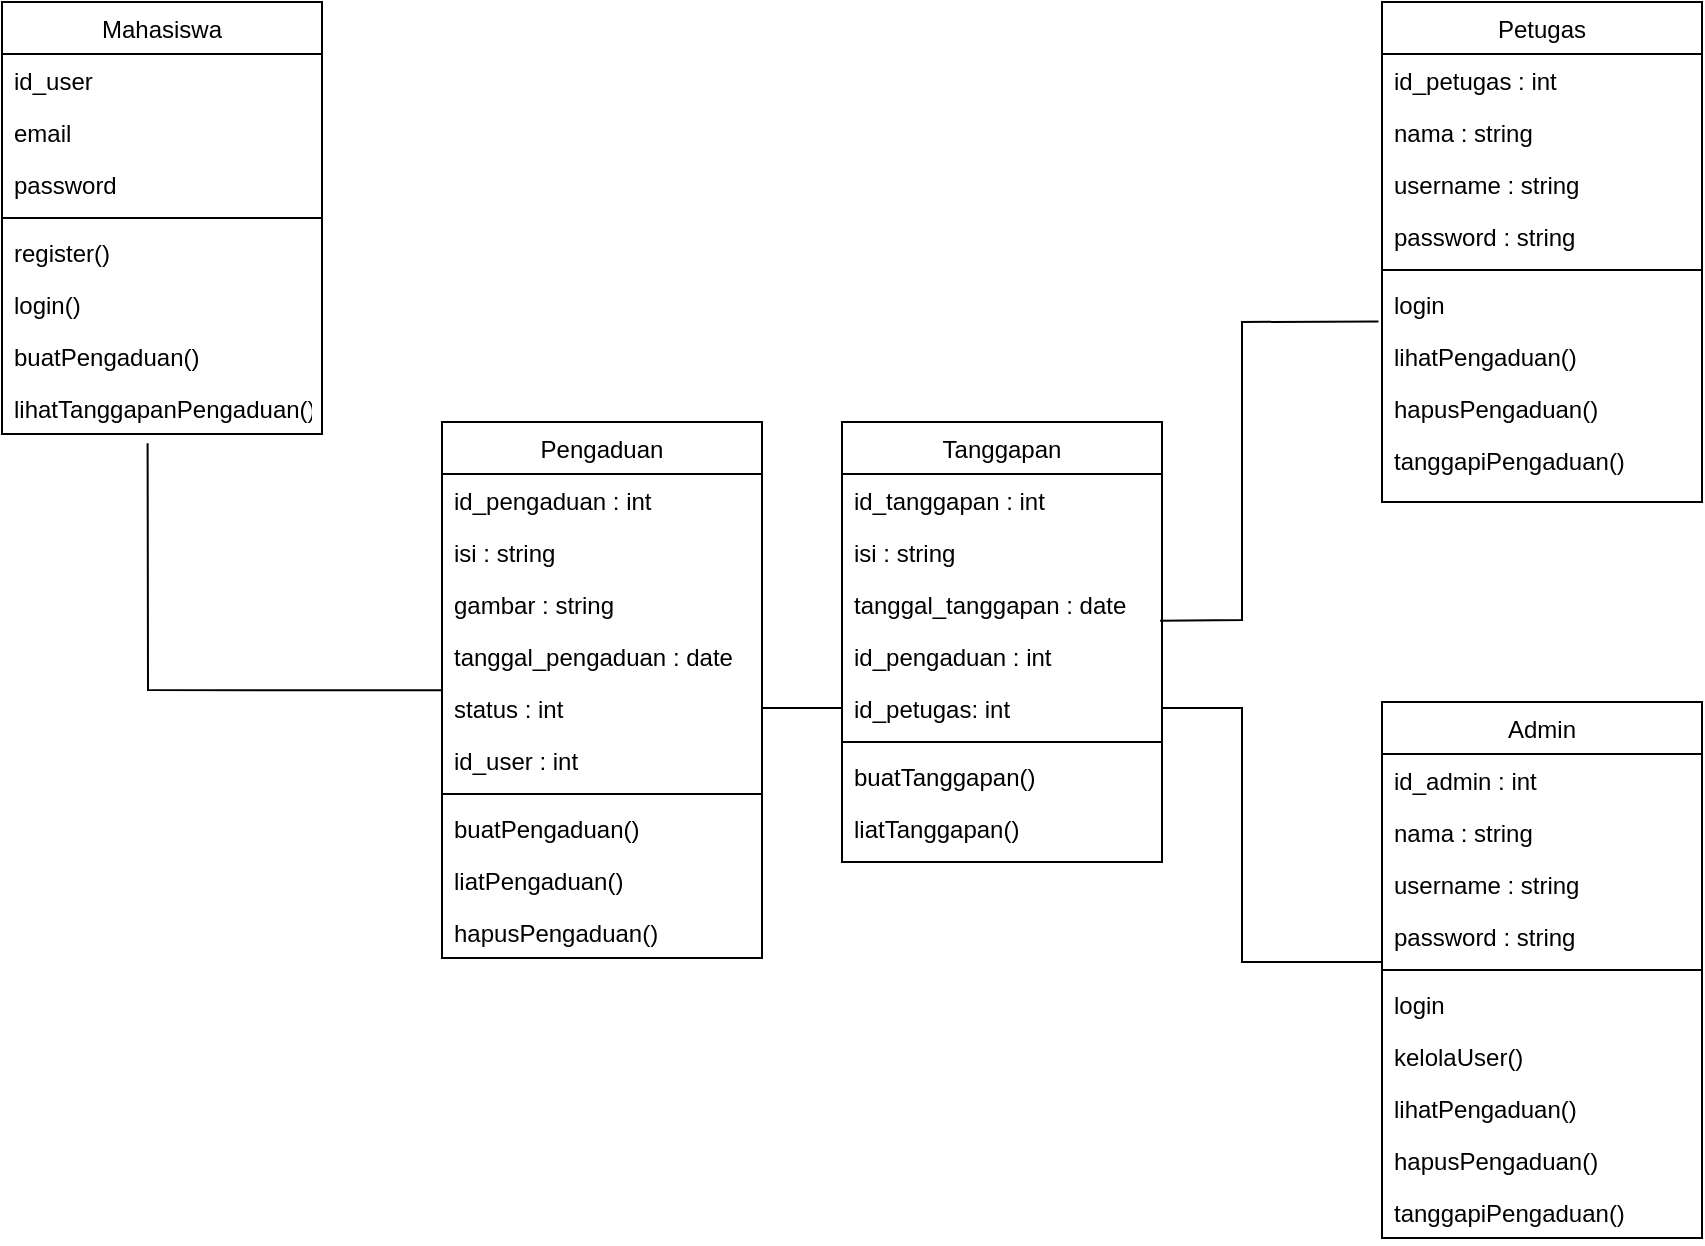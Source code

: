 <mxfile version="24.4.10" type="device">
  <diagram id="C5RBs43oDa-KdzZeNtuy" name="Page-1">
    <mxGraphModel dx="3000" dy="1591" grid="1" gridSize="10" guides="1" tooltips="1" connect="1" arrows="1" fold="1" page="1" pageScale="1" pageWidth="827" pageHeight="1169" math="0" shadow="0">
      <root>
        <mxCell id="WIyWlLk6GJQsqaUBKTNV-0" />
        <mxCell id="WIyWlLk6GJQsqaUBKTNV-1" parent="WIyWlLk6GJQsqaUBKTNV-0" />
        <mxCell id="zkfFHV4jXpPFQw0GAbJ--0" value="Mahasiswa" style="swimlane;fontStyle=0;align=center;verticalAlign=top;childLayout=stackLayout;horizontal=1;startSize=26;horizontalStack=0;resizeParent=1;resizeLast=0;collapsible=1;marginBottom=0;rounded=0;shadow=0;strokeWidth=1;" parent="WIyWlLk6GJQsqaUBKTNV-1" vertex="1">
          <mxGeometry x="330" y="250" width="160" height="216" as="geometry">
            <mxRectangle x="230" y="140" width="160" height="26" as="alternateBounds" />
          </mxGeometry>
        </mxCell>
        <mxCell id="zkfFHV4jXpPFQw0GAbJ--1" value="id_user" style="text;align=left;verticalAlign=top;spacingLeft=4;spacingRight=4;overflow=hidden;rotatable=0;points=[[0,0.5],[1,0.5]];portConstraint=eastwest;" parent="zkfFHV4jXpPFQw0GAbJ--0" vertex="1">
          <mxGeometry y="26" width="160" height="26" as="geometry" />
        </mxCell>
        <mxCell id="zkfFHV4jXpPFQw0GAbJ--2" value="email" style="text;align=left;verticalAlign=top;spacingLeft=4;spacingRight=4;overflow=hidden;rotatable=0;points=[[0,0.5],[1,0.5]];portConstraint=eastwest;rounded=0;shadow=0;html=0;" parent="zkfFHV4jXpPFQw0GAbJ--0" vertex="1">
          <mxGeometry y="52" width="160" height="26" as="geometry" />
        </mxCell>
        <mxCell id="zkfFHV4jXpPFQw0GAbJ--3" value="password" style="text;align=left;verticalAlign=top;spacingLeft=4;spacingRight=4;overflow=hidden;rotatable=0;points=[[0,0.5],[1,0.5]];portConstraint=eastwest;rounded=0;shadow=0;html=0;" parent="zkfFHV4jXpPFQw0GAbJ--0" vertex="1">
          <mxGeometry y="78" width="160" height="26" as="geometry" />
        </mxCell>
        <mxCell id="zkfFHV4jXpPFQw0GAbJ--4" value="" style="line;html=1;strokeWidth=1;align=left;verticalAlign=middle;spacingTop=-1;spacingLeft=3;spacingRight=3;rotatable=0;labelPosition=right;points=[];portConstraint=eastwest;" parent="zkfFHV4jXpPFQw0GAbJ--0" vertex="1">
          <mxGeometry y="104" width="160" height="8" as="geometry" />
        </mxCell>
        <mxCell id="zkfFHV4jXpPFQw0GAbJ--5" value="register()" style="text;align=left;verticalAlign=top;spacingLeft=4;spacingRight=4;overflow=hidden;rotatable=0;points=[[0,0.5],[1,0.5]];portConstraint=eastwest;" parent="zkfFHV4jXpPFQw0GAbJ--0" vertex="1">
          <mxGeometry y="112" width="160" height="26" as="geometry" />
        </mxCell>
        <mxCell id="MoRYSuI98xzQLLy5CGh2-0" value="login()" style="text;align=left;verticalAlign=top;spacingLeft=4;spacingRight=4;overflow=hidden;rotatable=0;points=[[0,0.5],[1,0.5]];portConstraint=eastwest;" vertex="1" parent="zkfFHV4jXpPFQw0GAbJ--0">
          <mxGeometry y="138" width="160" height="26" as="geometry" />
        </mxCell>
        <mxCell id="MoRYSuI98xzQLLy5CGh2-1" value="buatPengaduan()" style="text;align=left;verticalAlign=top;spacingLeft=4;spacingRight=4;overflow=hidden;rotatable=0;points=[[0,0.5],[1,0.5]];portConstraint=eastwest;" vertex="1" parent="zkfFHV4jXpPFQw0GAbJ--0">
          <mxGeometry y="164" width="160" height="26" as="geometry" />
        </mxCell>
        <mxCell id="MoRYSuI98xzQLLy5CGh2-2" value="lihatTanggapanPengaduan()" style="text;align=left;verticalAlign=top;spacingLeft=4;spacingRight=4;overflow=hidden;rotatable=0;points=[[0,0.5],[1,0.5]];portConstraint=eastwest;" vertex="1" parent="zkfFHV4jXpPFQw0GAbJ--0">
          <mxGeometry y="190" width="160" height="26" as="geometry" />
        </mxCell>
        <mxCell id="zkfFHV4jXpPFQw0GAbJ--17" value="Admin" style="swimlane;fontStyle=0;align=center;verticalAlign=top;childLayout=stackLayout;horizontal=1;startSize=26;horizontalStack=0;resizeParent=1;resizeLast=0;collapsible=1;marginBottom=0;rounded=0;shadow=0;strokeWidth=1;" parent="WIyWlLk6GJQsqaUBKTNV-1" vertex="1">
          <mxGeometry x="1020" y="600" width="160" height="268" as="geometry">
            <mxRectangle x="550" y="140" width="160" height="26" as="alternateBounds" />
          </mxGeometry>
        </mxCell>
        <mxCell id="zkfFHV4jXpPFQw0GAbJ--18" value="id_admin : int" style="text;align=left;verticalAlign=top;spacingLeft=4;spacingRight=4;overflow=hidden;rotatable=0;points=[[0,0.5],[1,0.5]];portConstraint=eastwest;" parent="zkfFHV4jXpPFQw0GAbJ--17" vertex="1">
          <mxGeometry y="26" width="160" height="26" as="geometry" />
        </mxCell>
        <mxCell id="zkfFHV4jXpPFQw0GAbJ--19" value="nama : string" style="text;align=left;verticalAlign=top;spacingLeft=4;spacingRight=4;overflow=hidden;rotatable=0;points=[[0,0.5],[1,0.5]];portConstraint=eastwest;rounded=0;shadow=0;html=0;" parent="zkfFHV4jXpPFQw0GAbJ--17" vertex="1">
          <mxGeometry y="52" width="160" height="26" as="geometry" />
        </mxCell>
        <mxCell id="zkfFHV4jXpPFQw0GAbJ--20" value="username : string" style="text;align=left;verticalAlign=top;spacingLeft=4;spacingRight=4;overflow=hidden;rotatable=0;points=[[0,0.5],[1,0.5]];portConstraint=eastwest;rounded=0;shadow=0;html=0;" parent="zkfFHV4jXpPFQw0GAbJ--17" vertex="1">
          <mxGeometry y="78" width="160" height="26" as="geometry" />
        </mxCell>
        <mxCell id="zkfFHV4jXpPFQw0GAbJ--21" value="password : string" style="text;align=left;verticalAlign=top;spacingLeft=4;spacingRight=4;overflow=hidden;rotatable=0;points=[[0,0.5],[1,0.5]];portConstraint=eastwest;rounded=0;shadow=0;html=0;" parent="zkfFHV4jXpPFQw0GAbJ--17" vertex="1">
          <mxGeometry y="104" width="160" height="26" as="geometry" />
        </mxCell>
        <mxCell id="zkfFHV4jXpPFQw0GAbJ--23" value="" style="line;html=1;strokeWidth=1;align=left;verticalAlign=middle;spacingTop=-1;spacingLeft=3;spacingRight=3;rotatable=0;labelPosition=right;points=[];portConstraint=eastwest;" parent="zkfFHV4jXpPFQw0GAbJ--17" vertex="1">
          <mxGeometry y="130" width="160" height="8" as="geometry" />
        </mxCell>
        <mxCell id="zkfFHV4jXpPFQw0GAbJ--24" value="login" style="text;align=left;verticalAlign=top;spacingLeft=4;spacingRight=4;overflow=hidden;rotatable=0;points=[[0,0.5],[1,0.5]];portConstraint=eastwest;" parent="zkfFHV4jXpPFQw0GAbJ--17" vertex="1">
          <mxGeometry y="138" width="160" height="26" as="geometry" />
        </mxCell>
        <mxCell id="zkfFHV4jXpPFQw0GAbJ--25" value="kelolaUser()" style="text;align=left;verticalAlign=top;spacingLeft=4;spacingRight=4;overflow=hidden;rotatable=0;points=[[0,0.5],[1,0.5]];portConstraint=eastwest;" parent="zkfFHV4jXpPFQw0GAbJ--17" vertex="1">
          <mxGeometry y="164" width="160" height="26" as="geometry" />
        </mxCell>
        <mxCell id="MoRYSuI98xzQLLy5CGh2-3" value="lihatPengaduan()" style="text;align=left;verticalAlign=top;spacingLeft=4;spacingRight=4;overflow=hidden;rotatable=0;points=[[0,0.5],[1,0.5]];portConstraint=eastwest;" vertex="1" parent="zkfFHV4jXpPFQw0GAbJ--17">
          <mxGeometry y="190" width="160" height="26" as="geometry" />
        </mxCell>
        <mxCell id="MoRYSuI98xzQLLy5CGh2-18" value="hapusPengaduan()" style="text;align=left;verticalAlign=top;spacingLeft=4;spacingRight=4;overflow=hidden;rotatable=0;points=[[0,0.5],[1,0.5]];portConstraint=eastwest;" vertex="1" parent="zkfFHV4jXpPFQw0GAbJ--17">
          <mxGeometry y="216" width="160" height="26" as="geometry" />
        </mxCell>
        <mxCell id="MoRYSuI98xzQLLy5CGh2-4" value="tanggapiPengaduan()" style="text;align=left;verticalAlign=top;spacingLeft=4;spacingRight=4;overflow=hidden;rotatable=0;points=[[0,0.5],[1,0.5]];portConstraint=eastwest;" vertex="1" parent="zkfFHV4jXpPFQw0GAbJ--17">
          <mxGeometry y="242" width="160" height="26" as="geometry" />
        </mxCell>
        <mxCell id="MoRYSuI98xzQLLy5CGh2-5" value="Pengaduan" style="swimlane;fontStyle=0;align=center;verticalAlign=top;childLayout=stackLayout;horizontal=1;startSize=26;horizontalStack=0;resizeParent=1;resizeLast=0;collapsible=1;marginBottom=0;rounded=0;shadow=0;strokeWidth=1;" vertex="1" parent="WIyWlLk6GJQsqaUBKTNV-1">
          <mxGeometry x="550" y="460" width="160" height="268" as="geometry">
            <mxRectangle x="550" y="140" width="160" height="26" as="alternateBounds" />
          </mxGeometry>
        </mxCell>
        <mxCell id="MoRYSuI98xzQLLy5CGh2-6" value="id_pengaduan : int" style="text;align=left;verticalAlign=top;spacingLeft=4;spacingRight=4;overflow=hidden;rotatable=0;points=[[0,0.5],[1,0.5]];portConstraint=eastwest;" vertex="1" parent="MoRYSuI98xzQLLy5CGh2-5">
          <mxGeometry y="26" width="160" height="26" as="geometry" />
        </mxCell>
        <mxCell id="MoRYSuI98xzQLLy5CGh2-7" value="isi : string" style="text;align=left;verticalAlign=top;spacingLeft=4;spacingRight=4;overflow=hidden;rotatable=0;points=[[0,0.5],[1,0.5]];portConstraint=eastwest;rounded=0;shadow=0;html=0;" vertex="1" parent="MoRYSuI98xzQLLy5CGh2-5">
          <mxGeometry y="52" width="160" height="26" as="geometry" />
        </mxCell>
        <mxCell id="MoRYSuI98xzQLLy5CGh2-8" value="gambar : string" style="text;align=left;verticalAlign=top;spacingLeft=4;spacingRight=4;overflow=hidden;rotatable=0;points=[[0,0.5],[1,0.5]];portConstraint=eastwest;rounded=0;shadow=0;html=0;" vertex="1" parent="MoRYSuI98xzQLLy5CGh2-5">
          <mxGeometry y="78" width="160" height="26" as="geometry" />
        </mxCell>
        <mxCell id="MoRYSuI98xzQLLy5CGh2-9" value="tanggal_pengaduan : date" style="text;align=left;verticalAlign=top;spacingLeft=4;spacingRight=4;overflow=hidden;rotatable=0;points=[[0,0.5],[1,0.5]];portConstraint=eastwest;rounded=0;shadow=0;html=0;" vertex="1" parent="MoRYSuI98xzQLLy5CGh2-5">
          <mxGeometry y="104" width="160" height="26" as="geometry" />
        </mxCell>
        <mxCell id="MoRYSuI98xzQLLy5CGh2-11" value="status : int" style="text;align=left;verticalAlign=top;spacingLeft=4;spacingRight=4;overflow=hidden;rotatable=0;points=[[0,0.5],[1,0.5]];portConstraint=eastwest;" vertex="1" parent="MoRYSuI98xzQLLy5CGh2-5">
          <mxGeometry y="130" width="160" height="26" as="geometry" />
        </mxCell>
        <mxCell id="MoRYSuI98xzQLLy5CGh2-12" value="id_user : int" style="text;align=left;verticalAlign=top;spacingLeft=4;spacingRight=4;overflow=hidden;rotatable=0;points=[[0,0.5],[1,0.5]];portConstraint=eastwest;" vertex="1" parent="MoRYSuI98xzQLLy5CGh2-5">
          <mxGeometry y="156" width="160" height="26" as="geometry" />
        </mxCell>
        <mxCell id="MoRYSuI98xzQLLy5CGh2-10" value="" style="line;html=1;strokeWidth=1;align=left;verticalAlign=middle;spacingTop=-1;spacingLeft=3;spacingRight=3;rotatable=0;labelPosition=right;points=[];portConstraint=eastwest;" vertex="1" parent="MoRYSuI98xzQLLy5CGh2-5">
          <mxGeometry y="182" width="160" height="8" as="geometry" />
        </mxCell>
        <mxCell id="MoRYSuI98xzQLLy5CGh2-13" value="buatPengaduan()" style="text;align=left;verticalAlign=top;spacingLeft=4;spacingRight=4;overflow=hidden;rotatable=0;points=[[0,0.5],[1,0.5]];portConstraint=eastwest;" vertex="1" parent="MoRYSuI98xzQLLy5CGh2-5">
          <mxGeometry y="190" width="160" height="26" as="geometry" />
        </mxCell>
        <mxCell id="MoRYSuI98xzQLLy5CGh2-14" value="liatPengaduan()" style="text;align=left;verticalAlign=top;spacingLeft=4;spacingRight=4;overflow=hidden;rotatable=0;points=[[0,0.5],[1,0.5]];portConstraint=eastwest;" vertex="1" parent="MoRYSuI98xzQLLy5CGh2-5">
          <mxGeometry y="216" width="160" height="26" as="geometry" />
        </mxCell>
        <mxCell id="MoRYSuI98xzQLLy5CGh2-17" value="hapusPengaduan()" style="text;align=left;verticalAlign=top;spacingLeft=4;spacingRight=4;overflow=hidden;rotatable=0;points=[[0,0.5],[1,0.5]];portConstraint=eastwest;" vertex="1" parent="MoRYSuI98xzQLLy5CGh2-5">
          <mxGeometry y="242" width="160" height="26" as="geometry" />
        </mxCell>
        <mxCell id="MoRYSuI98xzQLLy5CGh2-19" value="Petugas" style="swimlane;fontStyle=0;align=center;verticalAlign=top;childLayout=stackLayout;horizontal=1;startSize=26;horizontalStack=0;resizeParent=1;resizeLast=0;collapsible=1;marginBottom=0;rounded=0;shadow=0;strokeWidth=1;" vertex="1" parent="WIyWlLk6GJQsqaUBKTNV-1">
          <mxGeometry x="1020" y="250" width="160" height="250" as="geometry">
            <mxRectangle x="550" y="140" width="160" height="26" as="alternateBounds" />
          </mxGeometry>
        </mxCell>
        <mxCell id="MoRYSuI98xzQLLy5CGh2-20" value="id_petugas : int" style="text;align=left;verticalAlign=top;spacingLeft=4;spacingRight=4;overflow=hidden;rotatable=0;points=[[0,0.5],[1,0.5]];portConstraint=eastwest;" vertex="1" parent="MoRYSuI98xzQLLy5CGh2-19">
          <mxGeometry y="26" width="160" height="26" as="geometry" />
        </mxCell>
        <mxCell id="MoRYSuI98xzQLLy5CGh2-21" value="nama : string" style="text;align=left;verticalAlign=top;spacingLeft=4;spacingRight=4;overflow=hidden;rotatable=0;points=[[0,0.5],[1,0.5]];portConstraint=eastwest;rounded=0;shadow=0;html=0;" vertex="1" parent="MoRYSuI98xzQLLy5CGh2-19">
          <mxGeometry y="52" width="160" height="26" as="geometry" />
        </mxCell>
        <mxCell id="MoRYSuI98xzQLLy5CGh2-22" value="username : string" style="text;align=left;verticalAlign=top;spacingLeft=4;spacingRight=4;overflow=hidden;rotatable=0;points=[[0,0.5],[1,0.5]];portConstraint=eastwest;rounded=0;shadow=0;html=0;" vertex="1" parent="MoRYSuI98xzQLLy5CGh2-19">
          <mxGeometry y="78" width="160" height="26" as="geometry" />
        </mxCell>
        <mxCell id="MoRYSuI98xzQLLy5CGh2-23" value="password : string" style="text;align=left;verticalAlign=top;spacingLeft=4;spacingRight=4;overflow=hidden;rotatable=0;points=[[0,0.5],[1,0.5]];portConstraint=eastwest;rounded=0;shadow=0;html=0;" vertex="1" parent="MoRYSuI98xzQLLy5CGh2-19">
          <mxGeometry y="104" width="160" height="26" as="geometry" />
        </mxCell>
        <mxCell id="MoRYSuI98xzQLLy5CGh2-24" value="" style="line;html=1;strokeWidth=1;align=left;verticalAlign=middle;spacingTop=-1;spacingLeft=3;spacingRight=3;rotatable=0;labelPosition=right;points=[];portConstraint=eastwest;" vertex="1" parent="MoRYSuI98xzQLLy5CGh2-19">
          <mxGeometry y="130" width="160" height="8" as="geometry" />
        </mxCell>
        <mxCell id="MoRYSuI98xzQLLy5CGh2-25" value="login" style="text;align=left;verticalAlign=top;spacingLeft=4;spacingRight=4;overflow=hidden;rotatable=0;points=[[0,0.5],[1,0.5]];portConstraint=eastwest;" vertex="1" parent="MoRYSuI98xzQLLy5CGh2-19">
          <mxGeometry y="138" width="160" height="26" as="geometry" />
        </mxCell>
        <mxCell id="MoRYSuI98xzQLLy5CGh2-27" value="lihatPengaduan()" style="text;align=left;verticalAlign=top;spacingLeft=4;spacingRight=4;overflow=hidden;rotatable=0;points=[[0,0.5],[1,0.5]];portConstraint=eastwest;" vertex="1" parent="MoRYSuI98xzQLLy5CGh2-19">
          <mxGeometry y="164" width="160" height="26" as="geometry" />
        </mxCell>
        <mxCell id="MoRYSuI98xzQLLy5CGh2-28" value="hapusPengaduan()" style="text;align=left;verticalAlign=top;spacingLeft=4;spacingRight=4;overflow=hidden;rotatable=0;points=[[0,0.5],[1,0.5]];portConstraint=eastwest;" vertex="1" parent="MoRYSuI98xzQLLy5CGh2-19">
          <mxGeometry y="190" width="160" height="26" as="geometry" />
        </mxCell>
        <mxCell id="MoRYSuI98xzQLLy5CGh2-29" value="tanggapiPengaduan()" style="text;align=left;verticalAlign=top;spacingLeft=4;spacingRight=4;overflow=hidden;rotatable=0;points=[[0,0.5],[1,0.5]];portConstraint=eastwest;" vertex="1" parent="MoRYSuI98xzQLLy5CGh2-19">
          <mxGeometry y="216" width="160" height="26" as="geometry" />
        </mxCell>
        <mxCell id="MoRYSuI98xzQLLy5CGh2-30" value="Tanggapan" style="swimlane;fontStyle=0;align=center;verticalAlign=top;childLayout=stackLayout;horizontal=1;startSize=26;horizontalStack=0;resizeParent=1;resizeLast=0;collapsible=1;marginBottom=0;rounded=0;shadow=0;strokeWidth=1;" vertex="1" parent="WIyWlLk6GJQsqaUBKTNV-1">
          <mxGeometry x="750" y="460" width="160" height="220" as="geometry">
            <mxRectangle x="550" y="140" width="160" height="26" as="alternateBounds" />
          </mxGeometry>
        </mxCell>
        <mxCell id="MoRYSuI98xzQLLy5CGh2-31" value="id_tanggapan : int" style="text;align=left;verticalAlign=top;spacingLeft=4;spacingRight=4;overflow=hidden;rotatable=0;points=[[0,0.5],[1,0.5]];portConstraint=eastwest;" vertex="1" parent="MoRYSuI98xzQLLy5CGh2-30">
          <mxGeometry y="26" width="160" height="26" as="geometry" />
        </mxCell>
        <mxCell id="MoRYSuI98xzQLLy5CGh2-32" value="isi : string" style="text;align=left;verticalAlign=top;spacingLeft=4;spacingRight=4;overflow=hidden;rotatable=0;points=[[0,0.5],[1,0.5]];portConstraint=eastwest;rounded=0;shadow=0;html=0;" vertex="1" parent="MoRYSuI98xzQLLy5CGh2-30">
          <mxGeometry y="52" width="160" height="26" as="geometry" />
        </mxCell>
        <mxCell id="MoRYSuI98xzQLLy5CGh2-33" value="tanggal_tanggapan : date" style="text;align=left;verticalAlign=top;spacingLeft=4;spacingRight=4;overflow=hidden;rotatable=0;points=[[0,0.5],[1,0.5]];portConstraint=eastwest;rounded=0;shadow=0;html=0;" vertex="1" parent="MoRYSuI98xzQLLy5CGh2-30">
          <mxGeometry y="78" width="160" height="26" as="geometry" />
        </mxCell>
        <mxCell id="MoRYSuI98xzQLLy5CGh2-34" value="id_pengaduan : int" style="text;align=left;verticalAlign=top;spacingLeft=4;spacingRight=4;overflow=hidden;rotatable=0;points=[[0,0.5],[1,0.5]];portConstraint=eastwest;rounded=0;shadow=0;html=0;" vertex="1" parent="MoRYSuI98xzQLLy5CGh2-30">
          <mxGeometry y="104" width="160" height="26" as="geometry" />
        </mxCell>
        <mxCell id="MoRYSuI98xzQLLy5CGh2-35" value="id_petugas: int" style="text;align=left;verticalAlign=top;spacingLeft=4;spacingRight=4;overflow=hidden;rotatable=0;points=[[0,0.5],[1,0.5]];portConstraint=eastwest;" vertex="1" parent="MoRYSuI98xzQLLy5CGh2-30">
          <mxGeometry y="130" width="160" height="26" as="geometry" />
        </mxCell>
        <mxCell id="MoRYSuI98xzQLLy5CGh2-37" value="" style="line;html=1;strokeWidth=1;align=left;verticalAlign=middle;spacingTop=-1;spacingLeft=3;spacingRight=3;rotatable=0;labelPosition=right;points=[];portConstraint=eastwest;" vertex="1" parent="MoRYSuI98xzQLLy5CGh2-30">
          <mxGeometry y="156" width="160" height="8" as="geometry" />
        </mxCell>
        <mxCell id="MoRYSuI98xzQLLy5CGh2-38" value="buatTanggapan()" style="text;align=left;verticalAlign=top;spacingLeft=4;spacingRight=4;overflow=hidden;rotatable=0;points=[[0,0.5],[1,0.5]];portConstraint=eastwest;" vertex="1" parent="MoRYSuI98xzQLLy5CGh2-30">
          <mxGeometry y="164" width="160" height="26" as="geometry" />
        </mxCell>
        <mxCell id="MoRYSuI98xzQLLy5CGh2-39" value="liatTanggapan()" style="text;align=left;verticalAlign=top;spacingLeft=4;spacingRight=4;overflow=hidden;rotatable=0;points=[[0,0.5],[1,0.5]];portConstraint=eastwest;" vertex="1" parent="MoRYSuI98xzQLLy5CGh2-30">
          <mxGeometry y="190" width="160" height="26" as="geometry" />
        </mxCell>
        <mxCell id="MoRYSuI98xzQLLy5CGh2-42" value="" style="endArrow=none;html=1;rounded=0;entryX=0;entryY=0.161;entryDx=0;entryDy=0;entryPerimeter=0;exitX=0.455;exitY=1.179;exitDx=0;exitDy=0;exitPerimeter=0;" edge="1" parent="WIyWlLk6GJQsqaUBKTNV-1" source="MoRYSuI98xzQLLy5CGh2-2" target="MoRYSuI98xzQLLy5CGh2-11">
          <mxGeometry width="50" height="50" relative="1" as="geometry">
            <mxPoint x="330" y="290" as="sourcePoint" />
            <mxPoint x="380" y="240" as="targetPoint" />
            <Array as="points">
              <mxPoint x="403" y="594" />
            </Array>
          </mxGeometry>
        </mxCell>
        <mxCell id="MoRYSuI98xzQLLy5CGh2-44" value="" style="endArrow=none;html=1;rounded=0;exitX=1;exitY=0.5;exitDx=0;exitDy=0;" edge="1" parent="WIyWlLk6GJQsqaUBKTNV-1" source="MoRYSuI98xzQLLy5CGh2-11">
          <mxGeometry width="50" height="50" relative="1" as="geometry">
            <mxPoint x="700" y="650" as="sourcePoint" />
            <mxPoint x="750" y="603" as="targetPoint" />
          </mxGeometry>
        </mxCell>
        <mxCell id="MoRYSuI98xzQLLy5CGh2-46" value="" style="endArrow=none;html=1;rounded=0;exitX=1;exitY=0.5;exitDx=0;exitDy=0;" edge="1" parent="WIyWlLk6GJQsqaUBKTNV-1" source="MoRYSuI98xzQLLy5CGh2-35">
          <mxGeometry width="50" height="50" relative="1" as="geometry">
            <mxPoint x="970" y="780" as="sourcePoint" />
            <mxPoint x="1020" y="730" as="targetPoint" />
            <Array as="points">
              <mxPoint x="950" y="603" />
              <mxPoint x="950" y="730" />
            </Array>
          </mxGeometry>
        </mxCell>
        <mxCell id="MoRYSuI98xzQLLy5CGh2-47" value="" style="endArrow=none;html=1;rounded=0;entryX=-0.011;entryY=0.835;entryDx=0;entryDy=0;entryPerimeter=0;exitX=0.994;exitY=0.821;exitDx=0;exitDy=0;exitPerimeter=0;" edge="1" parent="WIyWlLk6GJQsqaUBKTNV-1" source="MoRYSuI98xzQLLy5CGh2-33" target="MoRYSuI98xzQLLy5CGh2-25">
          <mxGeometry width="50" height="50" relative="1" as="geometry">
            <mxPoint x="880" y="400" as="sourcePoint" />
            <mxPoint x="930" y="350" as="targetPoint" />
            <Array as="points">
              <mxPoint x="950" y="559" />
              <mxPoint x="950" y="410" />
            </Array>
          </mxGeometry>
        </mxCell>
      </root>
    </mxGraphModel>
  </diagram>
</mxfile>
